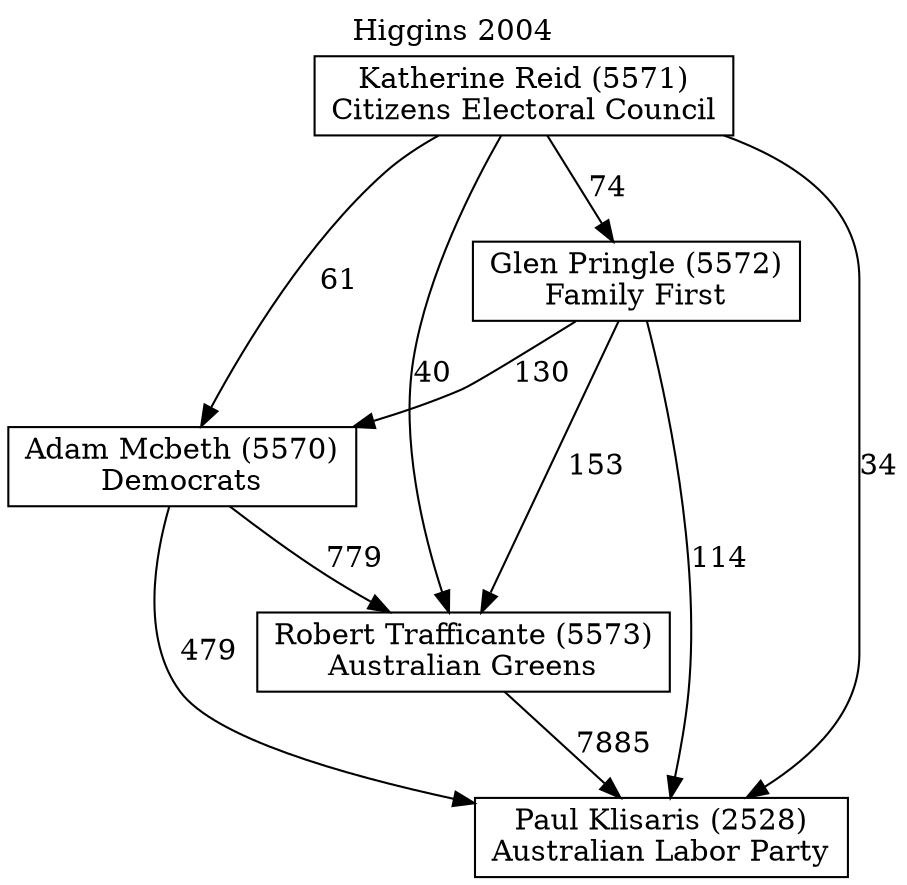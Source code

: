 // House preference flow
digraph "Paul Klisaris (2528)_Higgins_2004" {
	graph [label="Higgins 2004" labelloc=t mclimit=10]
	node [shape=box]
	"Adam Mcbeth (5570)" [label="Adam Mcbeth (5570)
Democrats"]
	"Glen Pringle (5572)" [label="Glen Pringle (5572)
Family First"]
	"Katherine Reid (5571)" [label="Katherine Reid (5571)
Citizens Electoral Council"]
	"Paul Klisaris (2528)" [label="Paul Klisaris (2528)
Australian Labor Party"]
	"Robert Trafficante (5573)" [label="Robert Trafficante (5573)
Australian Greens"]
	"Adam Mcbeth (5570)" -> "Paul Klisaris (2528)" [label=479]
	"Adam Mcbeth (5570)" -> "Robert Trafficante (5573)" [label=779]
	"Glen Pringle (5572)" -> "Adam Mcbeth (5570)" [label=130]
	"Glen Pringle (5572)" -> "Paul Klisaris (2528)" [label=114]
	"Glen Pringle (5572)" -> "Robert Trafficante (5573)" [label=153]
	"Katherine Reid (5571)" -> "Adam Mcbeth (5570)" [label=61]
	"Katherine Reid (5571)" -> "Glen Pringle (5572)" [label=74]
	"Katherine Reid (5571)" -> "Paul Klisaris (2528)" [label=34]
	"Katherine Reid (5571)" -> "Robert Trafficante (5573)" [label=40]
	"Robert Trafficante (5573)" -> "Paul Klisaris (2528)" [label=7885]
}
